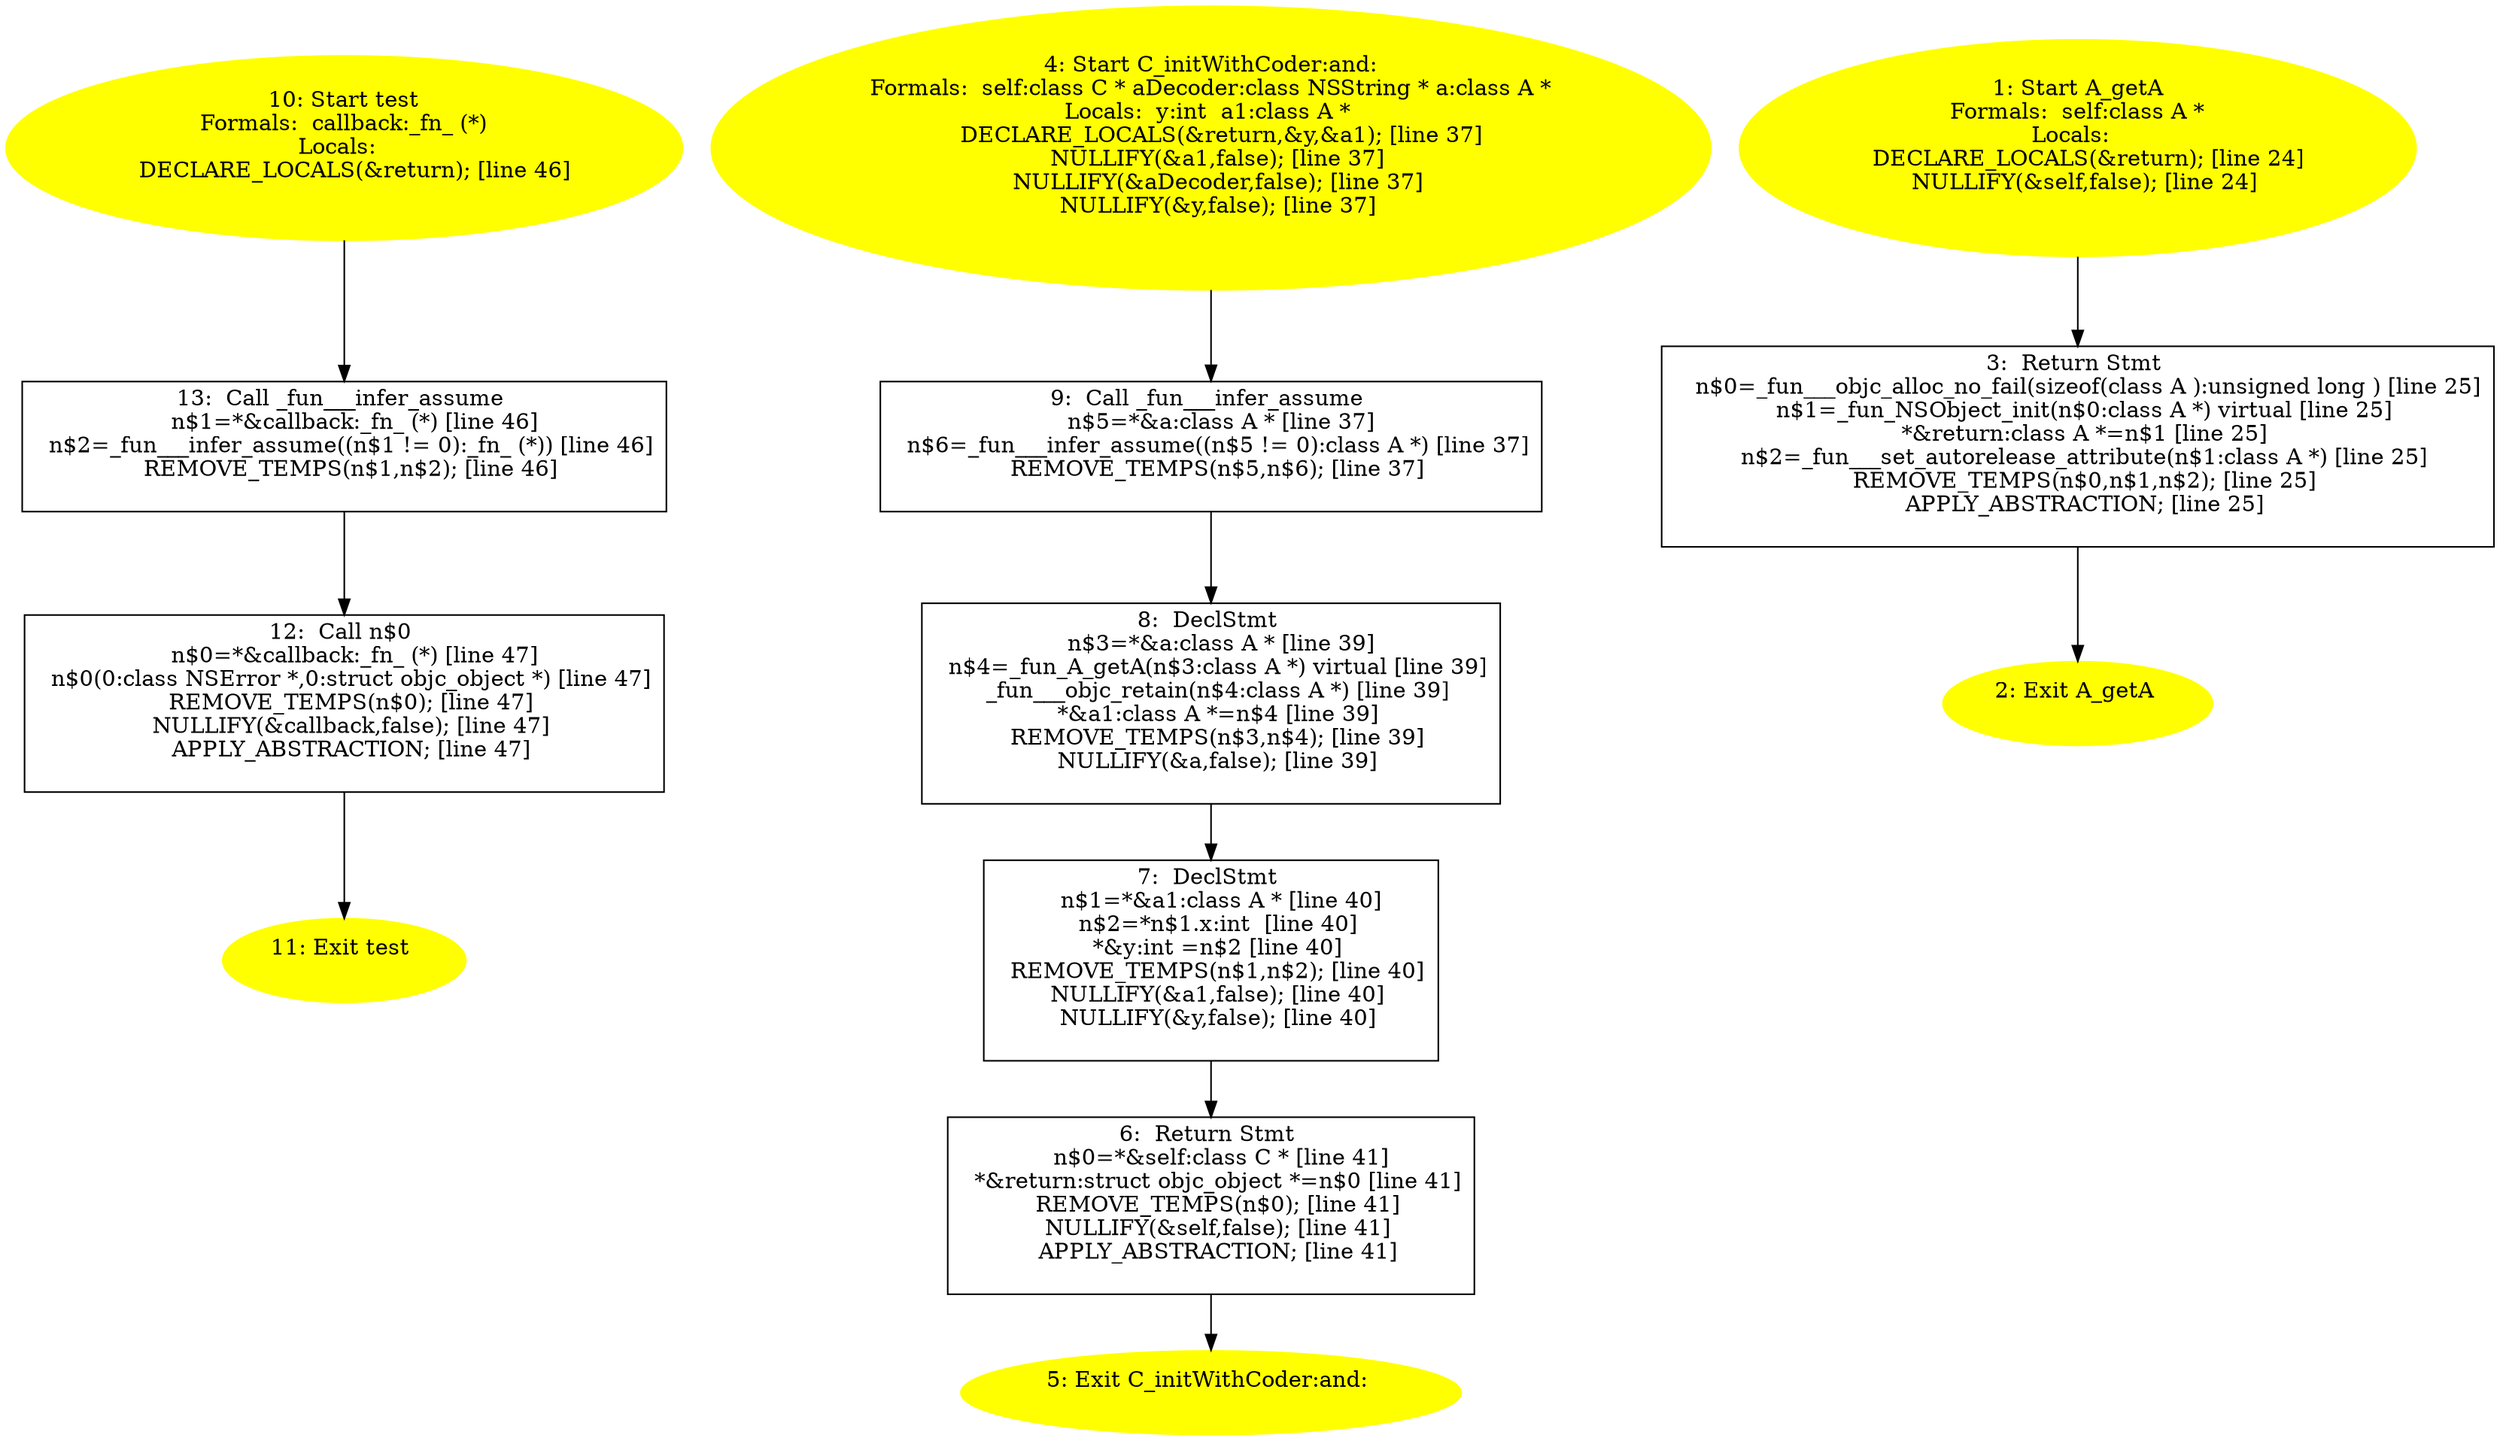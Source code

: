 digraph iCFG {
13 [label="13:  Call _fun___infer_assume \n   n$1=*&callback:_fn_ (*) [line 46]\n  n$2=_fun___infer_assume((n$1 != 0):_fn_ (*)) [line 46]\n  REMOVE_TEMPS(n$1,n$2); [line 46]\n " shape="box"]
	

	 13 -> 12 ;
12 [label="12:  Call n$0 \n   n$0=*&callback:_fn_ (*) [line 47]\n  n$0(0:class NSError *,0:struct objc_object *) [line 47]\n  REMOVE_TEMPS(n$0); [line 47]\n  NULLIFY(&callback,false); [line 47]\n  APPLY_ABSTRACTION; [line 47]\n " shape="box"]
	

	 12 -> 11 ;
11 [label="11: Exit test \n  " color=yellow style=filled]
	

10 [label="10: Start test\nFormals:  callback:_fn_ (*)\nLocals:  \n   DECLARE_LOCALS(&return); [line 46]\n " color=yellow style=filled]
	

	 10 -> 13 ;
9 [label="9:  Call _fun___infer_assume \n   n$5=*&a:class A * [line 37]\n  n$6=_fun___infer_assume((n$5 != 0):class A *) [line 37]\n  REMOVE_TEMPS(n$5,n$6); [line 37]\n " shape="box"]
	

	 9 -> 8 ;
8 [label="8:  DeclStmt \n   n$3=*&a:class A * [line 39]\n  n$4=_fun_A_getA(n$3:class A *) virtual [line 39]\n  _fun___objc_retain(n$4:class A *) [line 39]\n  *&a1:class A *=n$4 [line 39]\n  REMOVE_TEMPS(n$3,n$4); [line 39]\n  NULLIFY(&a,false); [line 39]\n " shape="box"]
	

	 8 -> 7 ;
7 [label="7:  DeclStmt \n   n$1=*&a1:class A * [line 40]\n  n$2=*n$1.x:int  [line 40]\n  *&y:int =n$2 [line 40]\n  REMOVE_TEMPS(n$1,n$2); [line 40]\n  NULLIFY(&a1,false); [line 40]\n  NULLIFY(&y,false); [line 40]\n " shape="box"]
	

	 7 -> 6 ;
6 [label="6:  Return Stmt \n   n$0=*&self:class C * [line 41]\n  *&return:struct objc_object *=n$0 [line 41]\n  REMOVE_TEMPS(n$0); [line 41]\n  NULLIFY(&self,false); [line 41]\n  APPLY_ABSTRACTION; [line 41]\n " shape="box"]
	

	 6 -> 5 ;
5 [label="5: Exit C_initWithCoder:and: \n  " color=yellow style=filled]
	

4 [label="4: Start C_initWithCoder:and:\nFormals:  self:class C * aDecoder:class NSString * a:class A *\nLocals:  y:int  a1:class A * \n   DECLARE_LOCALS(&return,&y,&a1); [line 37]\n  NULLIFY(&a1,false); [line 37]\n  NULLIFY(&aDecoder,false); [line 37]\n  NULLIFY(&y,false); [line 37]\n " color=yellow style=filled]
	

	 4 -> 9 ;
3 [label="3:  Return Stmt \n   n$0=_fun___objc_alloc_no_fail(sizeof(class A ):unsigned long ) [line 25]\n  n$1=_fun_NSObject_init(n$0:class A *) virtual [line 25]\n  *&return:class A *=n$1 [line 25]\n  n$2=_fun___set_autorelease_attribute(n$1:class A *) [line 25]\n  REMOVE_TEMPS(n$0,n$1,n$2); [line 25]\n  APPLY_ABSTRACTION; [line 25]\n " shape="box"]
	

	 3 -> 2 ;
2 [label="2: Exit A_getA \n  " color=yellow style=filled]
	

1 [label="1: Start A_getA\nFormals:  self:class A *\nLocals:  \n   DECLARE_LOCALS(&return); [line 24]\n  NULLIFY(&self,false); [line 24]\n " color=yellow style=filled]
	

	 1 -> 3 ;
}
